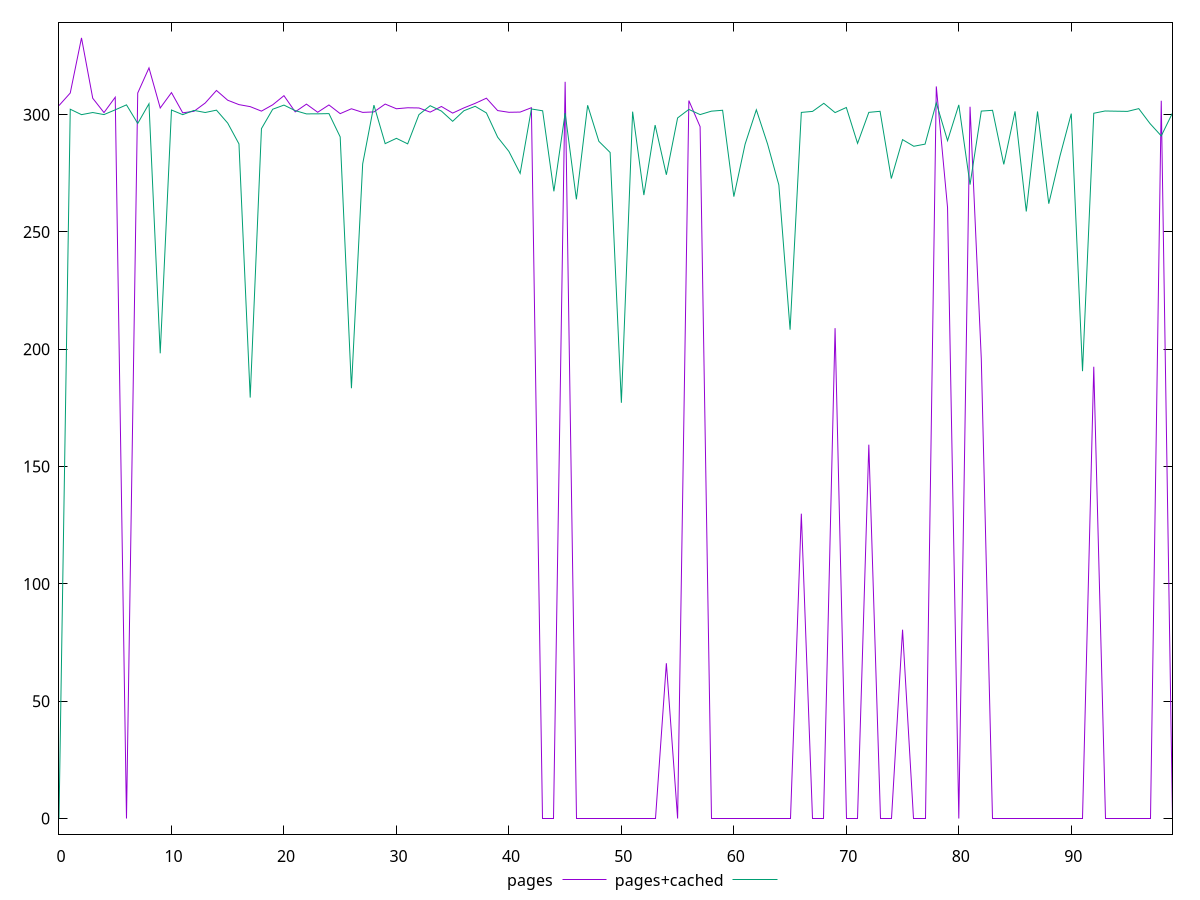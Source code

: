 reset

$pages <<EOF
0 303.876
1 309.216
2 332.70799999999997
3 306.988
4 300.88
5 307.42
6 0
7 309.224
8 319.928
9 302.834
10 309.398
11 300.778
12 301.424
13 304.962
14 310.312
15 306.144
16 304.274
17 303.412
18 301.504
19 304.188
20 308.088
21 301.188
22 304.486
23 301.02
24 304.136
25 300.432
26 302.508
27 300.966
28 301.164
29 304.508
30 302.514
31 302.932
32 302.848
33 301.08
34 303.48
35 300.664
36 302.88
37 304.812
38 307.014
39 301.734
40 301.004
41 301.098
42 302.948
43 0
44 0
45 313.998
46 0
47 0
48 0
49 0
50 0
51 0
52 0
53 0
54 66.19500002264977
55 0
56 305.996
57 294.8630000054836
58 0
59 0
60 0
61 0
62 0
63 0
64 0
65 0
66 129.91899999976158
67 0
68 0
69 209.0160000026226
70 0
71 0
72 159.3260000050068
73 0
74 0
75 80.47900000214577
76 0
77 0
78 312.03
79 260.37099999189377
80 0
81 303.372
82 195.94600000977516
83 0
84 0
85 0
86 0
87 0
88 0
89 0
90 0
91 0
92 192.54199999570847
93 0
94 0
95 0
96 0
97 0
98 305.926
99 0
EOF

$pagesCached <<EOF
0 0
1 302.312
2 300
3 300.906
4 300.022
5 302.054
6 304.17199999999997
7 296.2520000040531
8 304.65
9 198.2849999666214
10 301.98
11 300
12 301.808
13 300.916
14 301.918
15 296.39800000190735
16 287.5330000221729
17 179.42400002479553
18 294.04099997878075
19 302.304
20 304.074
21 301.714
22 300.326
23 300.348
24 300.44200000166893
25 290.52100002765656
26 183.3889999985695
27 279.00900000333786
28 304.058
29 287.64999997615814
30 289.9070000052452
31 287.5489999949932
32 300
33 303.812
34 301.524
35 297.1609999835491
36 301.668
37 303.554
38 300.738
39 290.39699998497963
40 284.33200001716614
41 274.96299999952316
42 302.42
43 301.644
44 267.30999997258186
45 300.696
46 263.89800003170967
47 303.996
48 288.6259999573231
49 283.8760000169277
50 177.20699998736382
51 301.274
52 265.7199999988079
53 295.5610000193119
54 274.38100001215935
55 298.60199999809265
56 302.228
57 300.026
58 301.482
59 301.868
60 265.05399999022484
61 287.4040000140667
62 302.072
63 287.4510000050068
64 270.04299998283386
65 208.35299998521805
66 300.952
67 301.39
68 304.826
69 300.88
70 303.05
71 287.75500002503395
72 300.974
73 301.4269999861717
74 272.7630000114441
75 289.3569999933243
76 286.52400001883507
77 287.43399998545647
78 305.01
79 288.91100001335144
80 304.162
81 270.17899999022484
82 301.516
83 301.85
84 278.7959999740124
85 301.394
86 258.7170000076294
87 301.348
88 262.0459999740124
89 282.44200000166893
90 300.436
91 190.66300001740456
92 300.594
93 301.558
94 301.472
95 301.39
96 302.564
97 296.20800000429153
98 290.9370000064373
99 300.722
EOF

set key outside below
set xrange [0:99]
set yrange [-6.654159999999999:339.36215999999996]
set trange [-6.654159999999999:339.36215999999996]
set terminal svg size 640, 520 enhanced background rgb 'white'
set output "report_00025_2021-02-22T21:38:55.199Z/uses-rel-preconnect/comparison/line/0_vs_1.svg"

plot $pages title "pages" with line, \
     $pagesCached title "pages+cached" with line

reset
